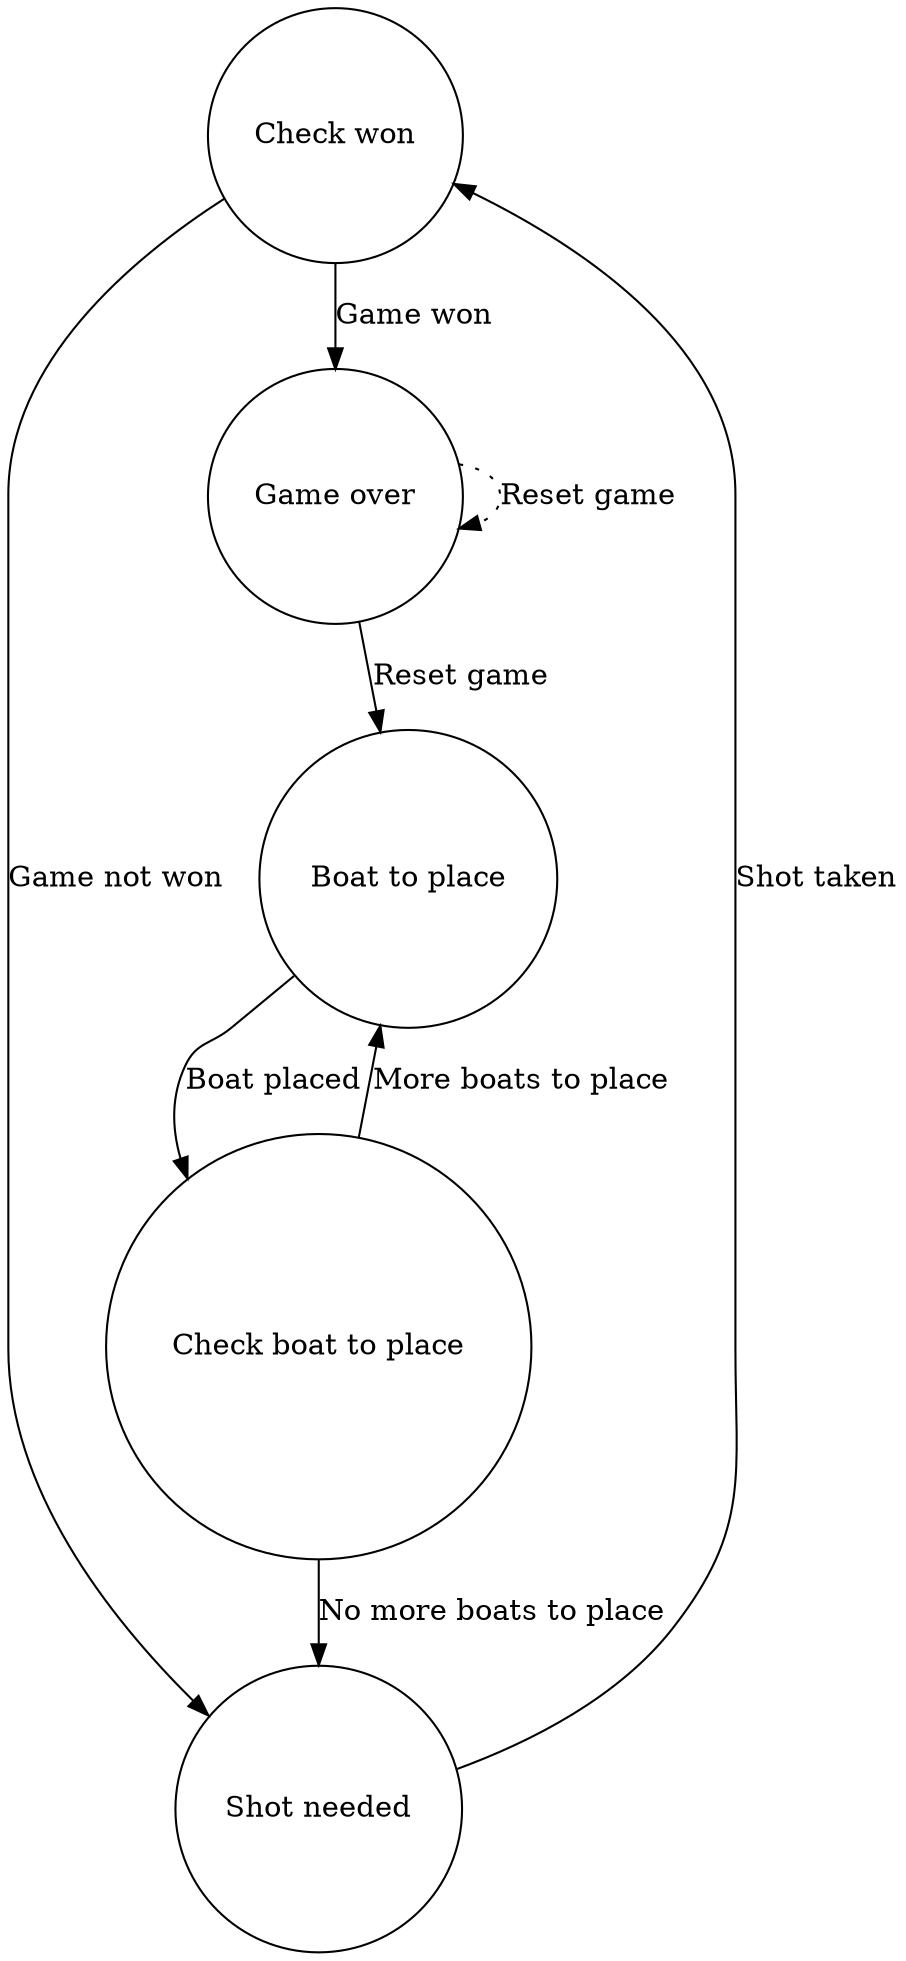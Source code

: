 digraph "{unnamed_FSM}" {
  node [ shape = circle ] "Check won"
  node [ shape = circle ] "Boat to place"
  node [ shape = circle ] "Check boat to place"
  node [ shape = circle ] "Shot needed"
  node [ shape = circle ] "Game over"
  "Boat to place" -> "Check boat to place" [ label = "Boat placed" ]
  "Shot needed" -> "Check won" [ label = "Shot taken" ]
  "Check won" -> "Game over" [ label = "Game won" ]
  "Check boat to place" -> "Boat to place" [ label = "More boats to place" ]
  "Check boat to place" -> "Shot needed" [ label = "No more boats to place" ]
  "Check won" -> "Shot needed" [ label = "Game not won" ]
  "Game over" -> "Boat to place" [ label = "Reset game" ]
  "Game over" -> "Game over" [ style = "dotted", label = "Reset game" ]
}
